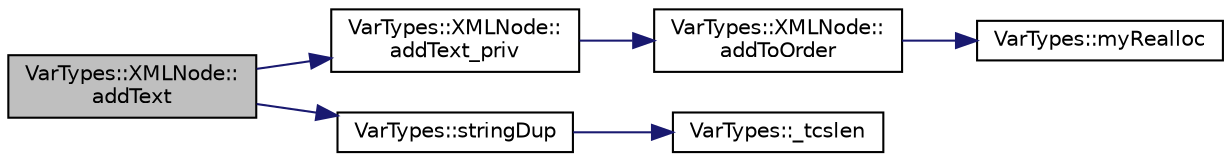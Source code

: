 digraph "VarTypes::XMLNode::addText"
{
 // INTERACTIVE_SVG=YES
  edge [fontname="Helvetica",fontsize="10",labelfontname="Helvetica",labelfontsize="10"];
  node [fontname="Helvetica",fontsize="10",shape=record];
  rankdir="LR";
  Node1 [label="VarTypes::XMLNode::\laddText",height=0.2,width=0.4,color="black", fillcolor="grey75", style="filled", fontcolor="black"];
  Node1 -> Node2 [color="midnightblue",fontsize="10",style="solid",fontname="Helvetica"];
  Node2 [label="VarTypes::XMLNode::\laddText_priv",height=0.2,width=0.4,color="black", fillcolor="white", style="filled",URL="$dd/df5/struct_var_types_1_1_x_m_l_node.html#af97726ce50d91fb4687b71f42920fa05"];
  Node2 -> Node3 [color="midnightblue",fontsize="10",style="solid",fontname="Helvetica"];
  Node3 [label="VarTypes::XMLNode::\laddToOrder",height=0.2,width=0.4,color="black", fillcolor="white", style="filled",URL="$dd/df5/struct_var_types_1_1_x_m_l_node.html#a8966be07a58188f95a3cee4510c73dbf"];
  Node3 -> Node4 [color="midnightblue",fontsize="10",style="solid",fontname="Helvetica"];
  Node4 [label="VarTypes::myRealloc",height=0.2,width=0.4,color="black", fillcolor="white", style="filled",URL="$d1/dde/namespace_var_types.html#a47f43809f22c37a229ee6451c4db2ede"];
  Node1 -> Node5 [color="midnightblue",fontsize="10",style="solid",fontname="Helvetica"];
  Node5 [label="VarTypes::stringDup",height=0.2,width=0.4,color="black", fillcolor="white", style="filled",URL="$d1/dde/namespace_var_types.html#af79aab010747d6340009c2e1d6deb9a8"];
  Node5 -> Node6 [color="midnightblue",fontsize="10",style="solid",fontname="Helvetica"];
  Node6 [label="VarTypes::_tcslen",height=0.2,width=0.4,color="black", fillcolor="white", style="filled",URL="$d1/dde/namespace_var_types.html#a33f094a769ad68c264640d65736e12df"];
}
